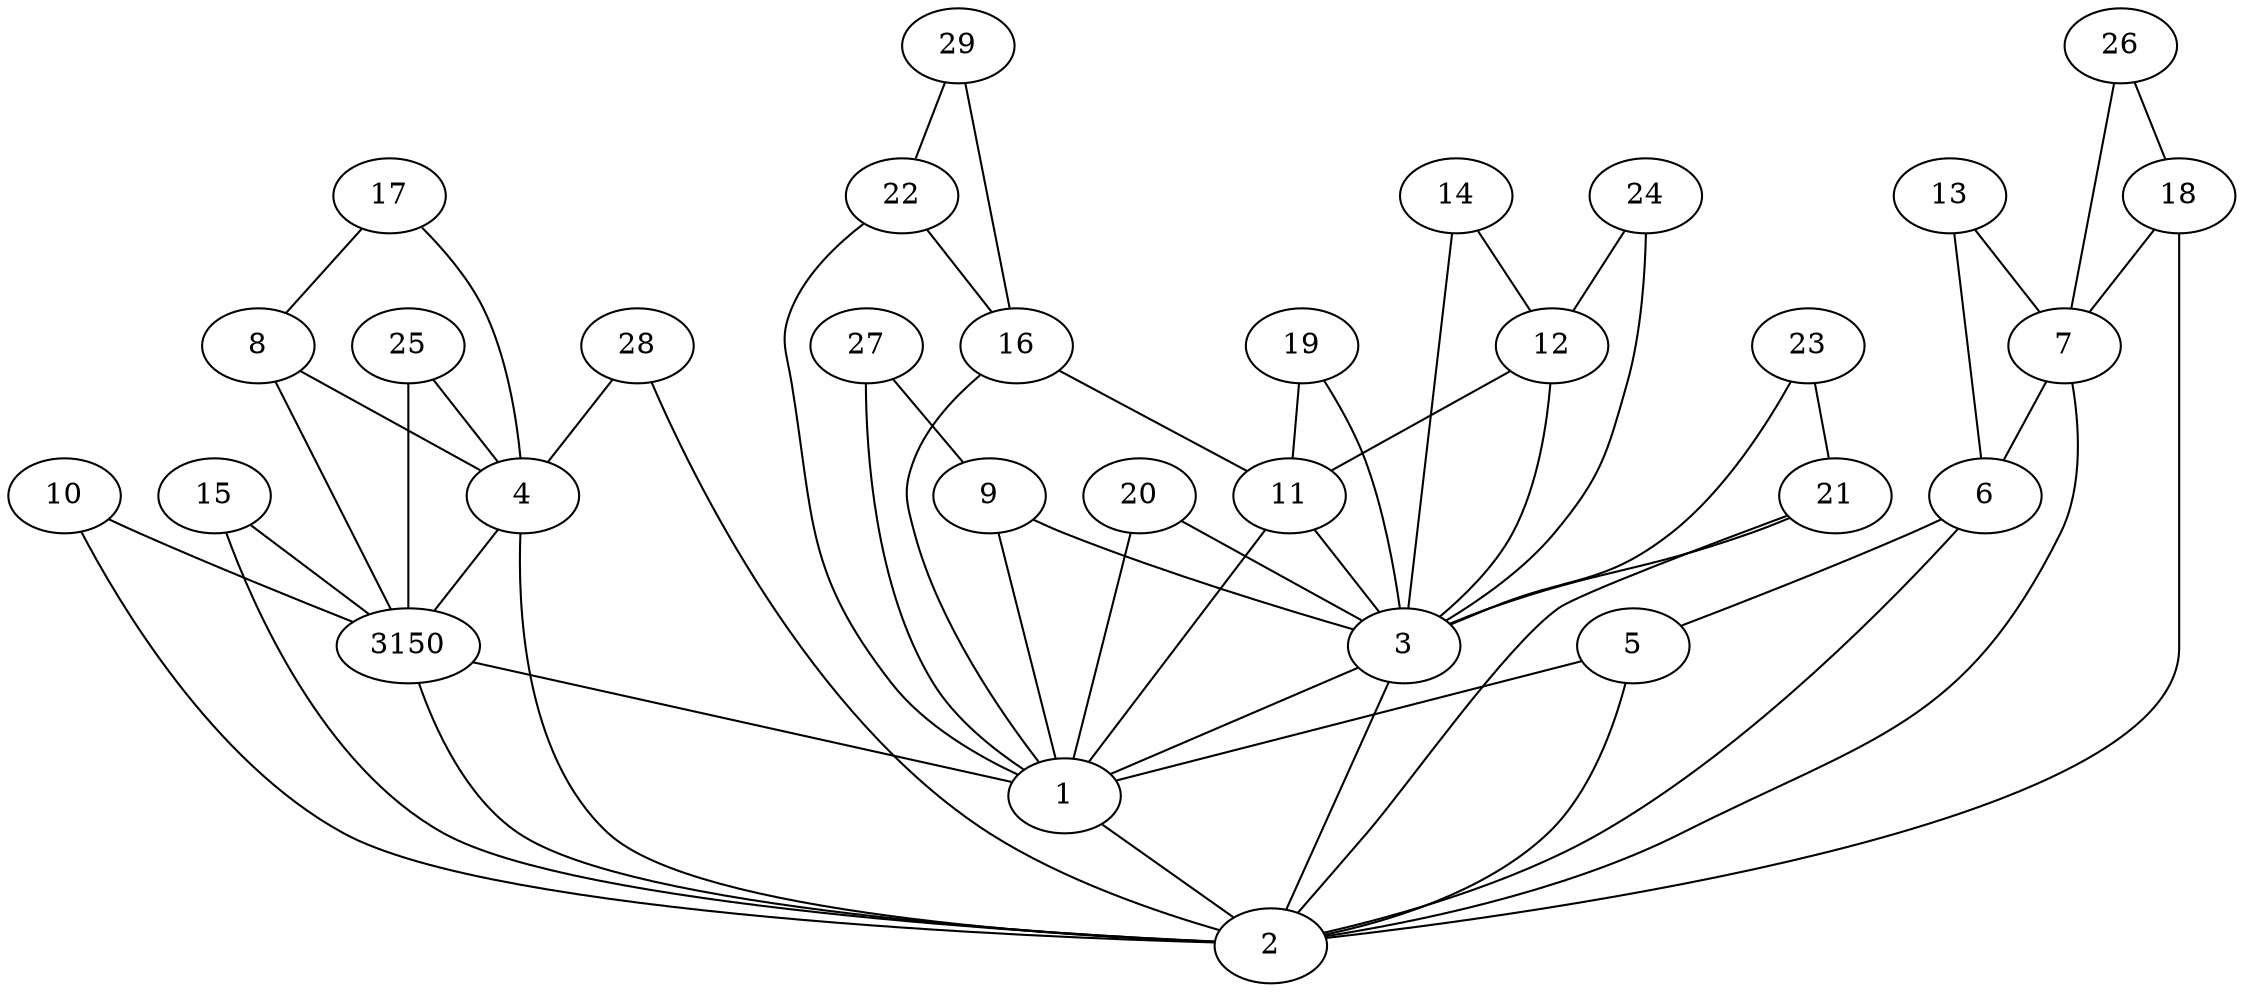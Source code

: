 graph {
    3150 []
    1 []
    2 []
    3 []
    4 []
    5 []
    6 []
    7 []
    8 []
    9 []
    10 []
    11 []
    12 []
    13 []
    14 []
    15 []
    16 []
    17 []
    18 []
    19 []
    20 []
    21 []
    22 []
    23 []
    24 []
    25 []
    26 []
    27 []
    28 []
    29 []
    3150 -- 1
    1 -- 2
    2 -- 3150
    3 -- 1
    3 -- 2
    4 -- 2
    4 -- 3150
    5 -- 1
    5 -- 2
    6 -- 5
    6 -- 2
    7 -- 6
    7 -- 2
    8 -- 4
    8 -- 3150
    9 -- 3
    9 -- 1
    10 -- 2
    10 -- 3150
    11 -- 3
    11 -- 1
    12 -- 11
    12 -- 3
    13 -- 7
    13 -- 6
    14 -- 12
    14 -- 3
    15 -- 2
    15 -- 3150
    16 -- 11
    16 -- 1
    17 -- 8
    17 -- 4
    18 -- 7
    18 -- 2
    19 -- 11
    19 -- 3
    20 -- 3
    20 -- 1
    21 -- 3
    21 -- 2
    22 -- 16
    22 -- 1
    23 -- 21
    23 -- 3
    24 -- 12
    24 -- 3
    25 -- 4
    25 -- 3150
    26 -- 18
    26 -- 7
    27 -- 9
    27 -- 1
    28 -- 4
    28 -- 2
    29 -- 22
    29 -- 16
}
